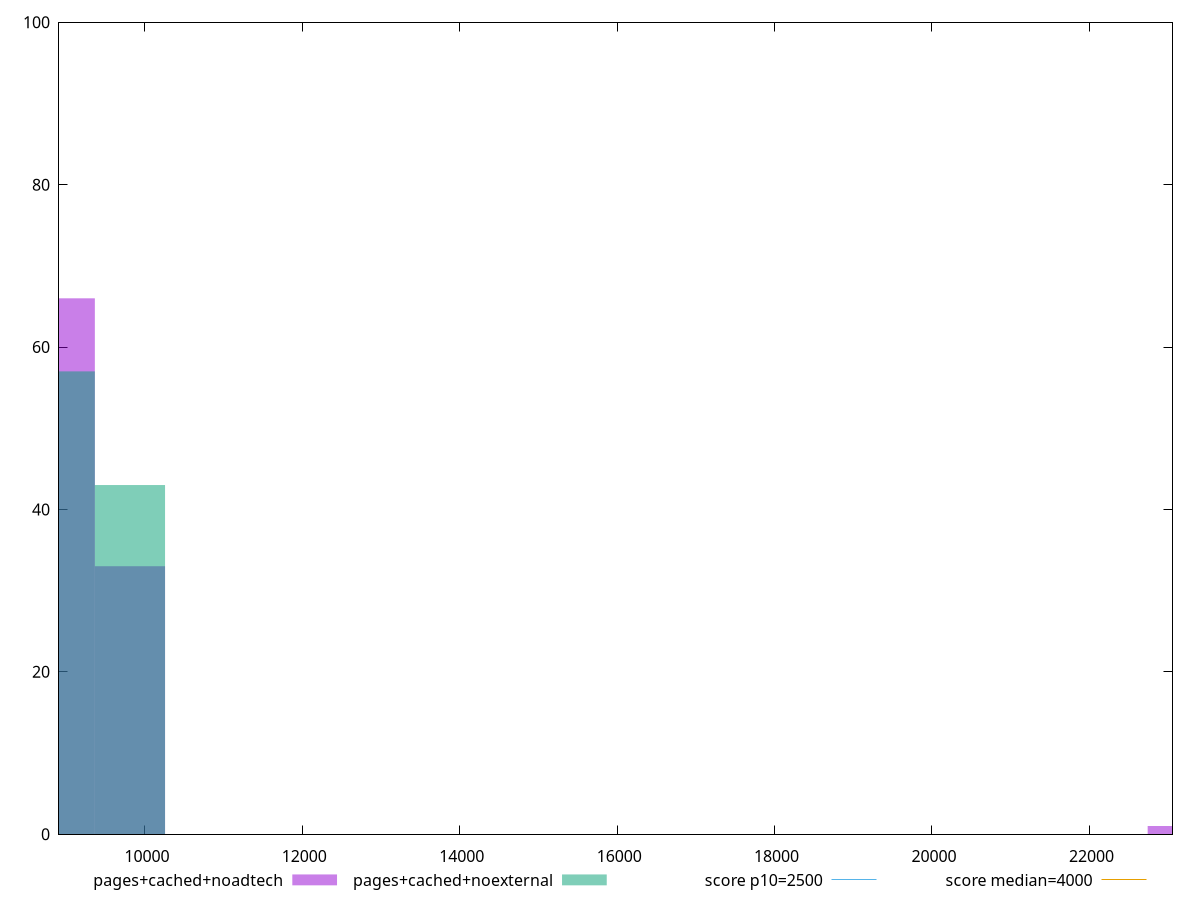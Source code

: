 reset

$pagesCachedNoadtech <<EOF
9809.626441348459 33
8917.84221940769 66
23186.389770459995 1
EOF

$pagesCachedNoexternal <<EOF
9809.626441348459 43
8917.84221940769 57
EOF

set key outside below
set boxwidth 891.784221940769
set xrange [8908.24545:23055.954400000006]
set yrange [0:100]
set style fill transparent solid 0.5 noborder

set parametric
set terminal svg size 640, 500 enhanced background rgb 'white'
set output "report_00007_2020-12-11T15:55:29.892Z/largest-contentful-paint/comparison/histogram/4_vs_5.svg"

plot $pagesCachedNoadtech title "pages+cached+noadtech" with boxes, \
     $pagesCachedNoexternal title "pages+cached+noexternal" with boxes, \
     2500,t title "score p10=2500", \
     4000,t title "score median=4000"

reset
